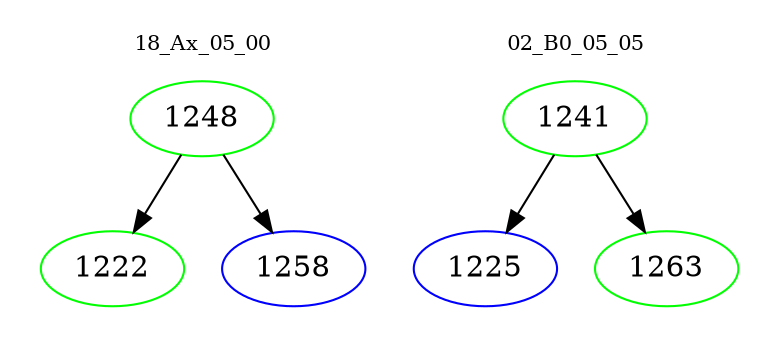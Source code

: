 digraph{
subgraph cluster_0 {
color = white
label = "18_Ax_05_00";
fontsize=10;
T0_1248 [label="1248", color="green"]
T0_1248 -> T0_1222 [color="black"]
T0_1222 [label="1222", color="green"]
T0_1248 -> T0_1258 [color="black"]
T0_1258 [label="1258", color="blue"]
}
subgraph cluster_1 {
color = white
label = "02_B0_05_05";
fontsize=10;
T1_1241 [label="1241", color="green"]
T1_1241 -> T1_1225 [color="black"]
T1_1225 [label="1225", color="blue"]
T1_1241 -> T1_1263 [color="black"]
T1_1263 [label="1263", color="green"]
}
}
